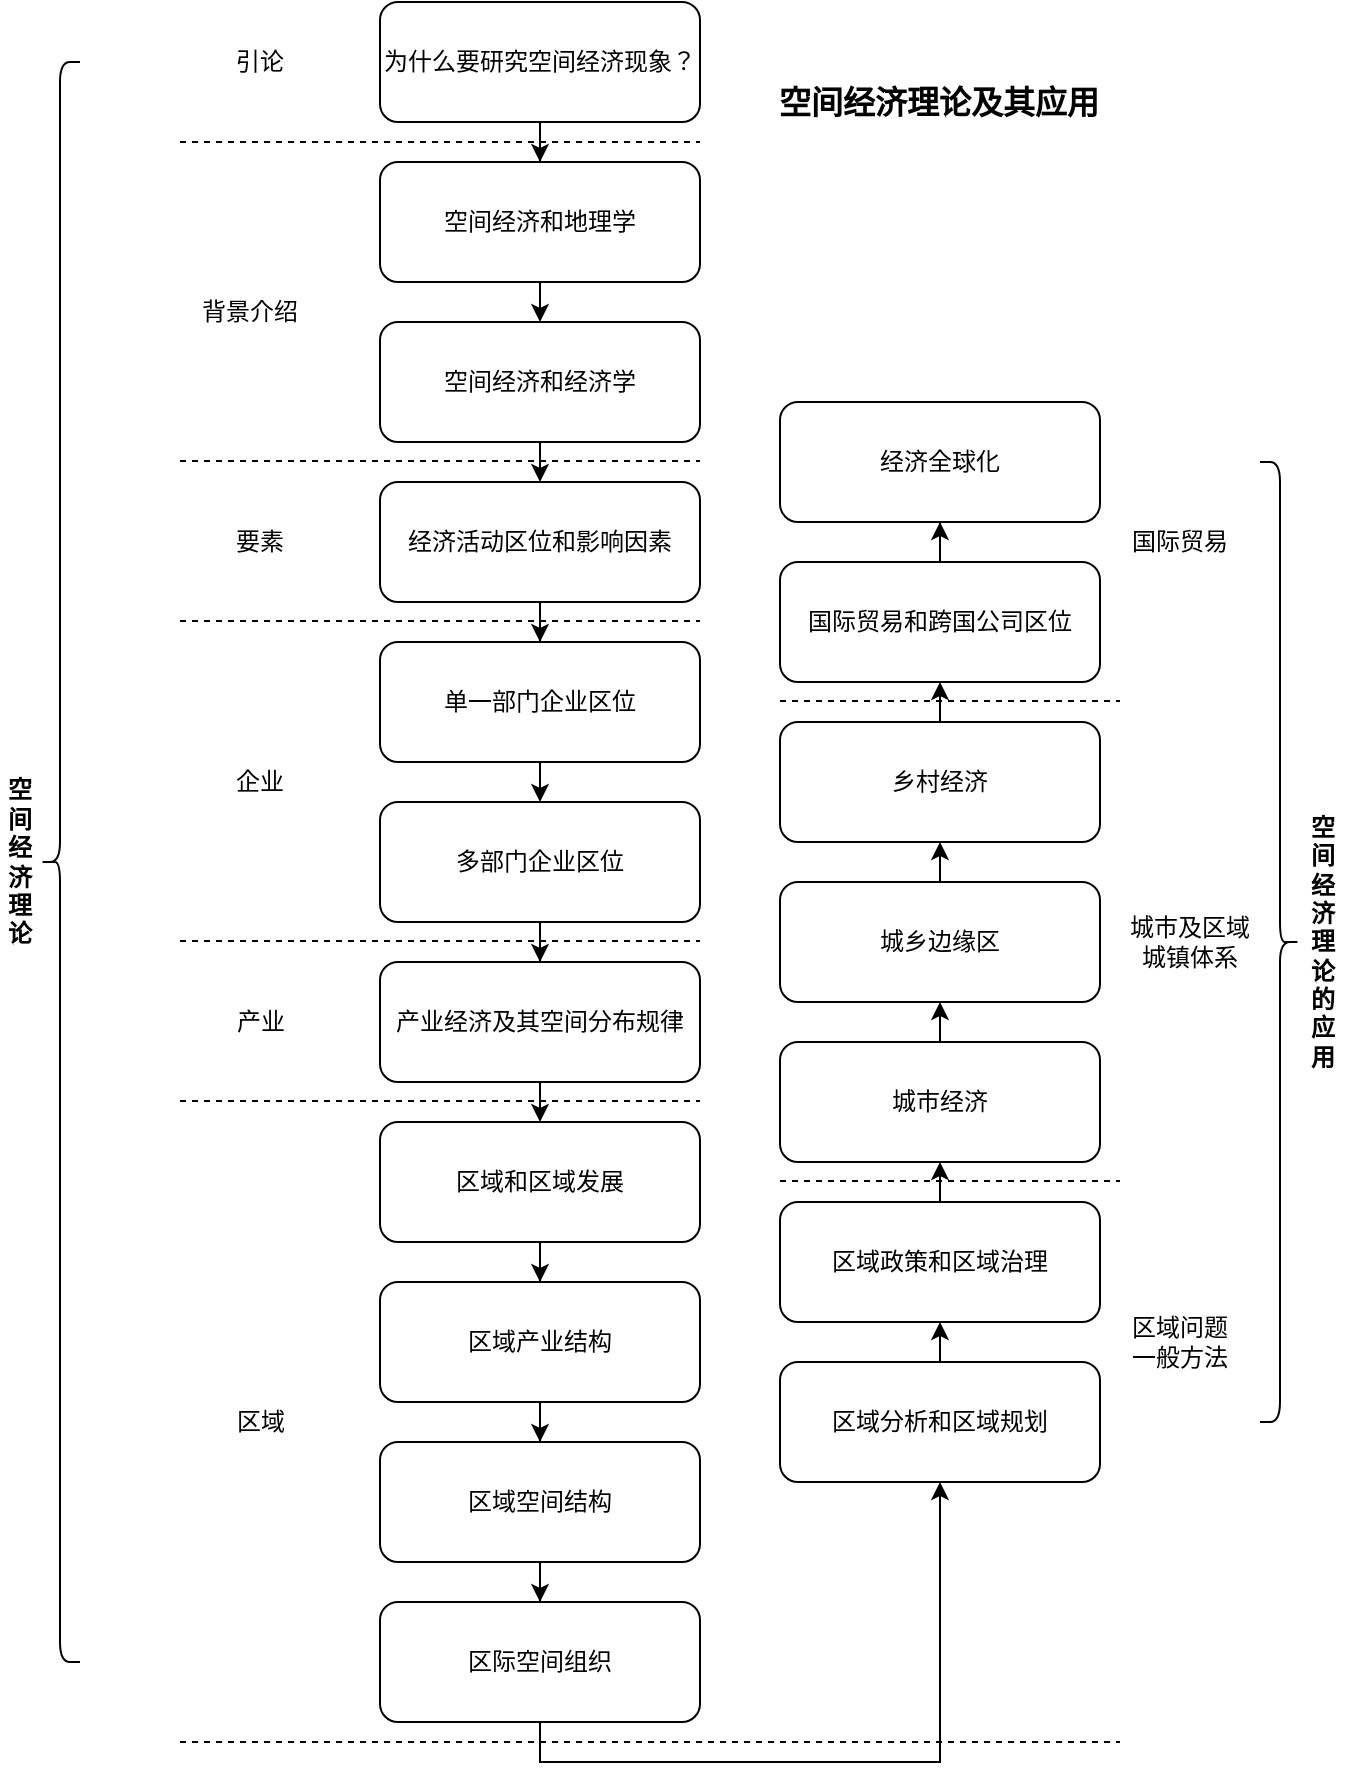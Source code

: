 <mxfile version="14.5.4" type="github">
  <diagram id="z3kckBgGGPqUcNnE8B0y" name="第 1 页">
    <mxGraphModel dx="782" dy="437" grid="1" gridSize="10" guides="1" tooltips="1" connect="1" arrows="1" fold="1" page="1" pageScale="1" pageWidth="827" pageHeight="1169" math="0" shadow="0">
      <root>
        <mxCell id="0" />
        <mxCell id="1" parent="0" />
        <mxCell id="fUgJQGygiqNxLLESphQV-24" style="edgeStyle=orthogonalEdgeStyle;rounded=0;orthogonalLoop=1;jettySize=auto;html=1;exitX=0.5;exitY=1;exitDx=0;exitDy=0;entryX=0.5;entryY=0;entryDx=0;entryDy=0;" parent="1" source="fUgJQGygiqNxLLESphQV-1" target="fUgJQGygiqNxLLESphQV-3" edge="1">
          <mxGeometry relative="1" as="geometry" />
        </mxCell>
        <mxCell id="fUgJQGygiqNxLLESphQV-1" value="空间经济和地理学" style="rounded=1;whiteSpace=wrap;html=1;" parent="1" vertex="1">
          <mxGeometry x="320" y="90" width="160" height="60" as="geometry" />
        </mxCell>
        <mxCell id="fUgJQGygiqNxLLESphQV-23" style="edgeStyle=orthogonalEdgeStyle;rounded=0;orthogonalLoop=1;jettySize=auto;html=1;exitX=0.5;exitY=1;exitDx=0;exitDy=0;" parent="1" source="fUgJQGygiqNxLLESphQV-2" target="fUgJQGygiqNxLLESphQV-1" edge="1">
          <mxGeometry relative="1" as="geometry" />
        </mxCell>
        <mxCell id="fUgJQGygiqNxLLESphQV-2" value="为什么要研究空间经济现象？" style="rounded=1;whiteSpace=wrap;html=1;" parent="1" vertex="1">
          <mxGeometry x="320" y="10" width="160" height="60" as="geometry" />
        </mxCell>
        <mxCell id="fUgJQGygiqNxLLESphQV-25" style="edgeStyle=orthogonalEdgeStyle;rounded=0;orthogonalLoop=1;jettySize=auto;html=1;exitX=0.5;exitY=1;exitDx=0;exitDy=0;entryX=0.5;entryY=0;entryDx=0;entryDy=0;" parent="1" source="fUgJQGygiqNxLLESphQV-3" target="fUgJQGygiqNxLLESphQV-4" edge="1">
          <mxGeometry relative="1" as="geometry" />
        </mxCell>
        <mxCell id="fUgJQGygiqNxLLESphQV-3" value="空间经济和经济学" style="rounded=1;whiteSpace=wrap;html=1;" parent="1" vertex="1">
          <mxGeometry x="320" y="170" width="160" height="60" as="geometry" />
        </mxCell>
        <mxCell id="fUgJQGygiqNxLLESphQV-26" style="edgeStyle=orthogonalEdgeStyle;rounded=0;orthogonalLoop=1;jettySize=auto;html=1;exitX=0.5;exitY=1;exitDx=0;exitDy=0;" parent="1" source="fUgJQGygiqNxLLESphQV-4" target="fUgJQGygiqNxLLESphQV-5" edge="1">
          <mxGeometry relative="1" as="geometry" />
        </mxCell>
        <mxCell id="fUgJQGygiqNxLLESphQV-4" value="经济活动区位和影响因素" style="rounded=1;whiteSpace=wrap;html=1;" parent="1" vertex="1">
          <mxGeometry x="320" y="250" width="160" height="60" as="geometry" />
        </mxCell>
        <mxCell id="fUgJQGygiqNxLLESphQV-27" style="edgeStyle=orthogonalEdgeStyle;rounded=0;orthogonalLoop=1;jettySize=auto;html=1;exitX=0.5;exitY=1;exitDx=0;exitDy=0;entryX=0.5;entryY=0;entryDx=0;entryDy=0;" parent="1" source="fUgJQGygiqNxLLESphQV-5" target="fUgJQGygiqNxLLESphQV-7" edge="1">
          <mxGeometry relative="1" as="geometry" />
        </mxCell>
        <mxCell id="fUgJQGygiqNxLLESphQV-5" value="单一部门企业区位" style="rounded=1;whiteSpace=wrap;html=1;" parent="1" vertex="1">
          <mxGeometry x="320" y="330" width="160" height="60" as="geometry" />
        </mxCell>
        <mxCell id="fUgJQGygiqNxLLESphQV-28" style="edgeStyle=orthogonalEdgeStyle;rounded=0;orthogonalLoop=1;jettySize=auto;html=1;exitX=0.5;exitY=1;exitDx=0;exitDy=0;" parent="1" source="fUgJQGygiqNxLLESphQV-7" target="fUgJQGygiqNxLLESphQV-8" edge="1">
          <mxGeometry relative="1" as="geometry" />
        </mxCell>
        <mxCell id="fUgJQGygiqNxLLESphQV-7" value="多部门企业区位" style="rounded=1;whiteSpace=wrap;html=1;" parent="1" vertex="1">
          <mxGeometry x="320" y="410" width="160" height="60" as="geometry" />
        </mxCell>
        <mxCell id="fUgJQGygiqNxLLESphQV-29" style="edgeStyle=orthogonalEdgeStyle;rounded=0;orthogonalLoop=1;jettySize=auto;html=1;exitX=0.5;exitY=1;exitDx=0;exitDy=0;entryX=0.5;entryY=0;entryDx=0;entryDy=0;" parent="1" source="fUgJQGygiqNxLLESphQV-8" target="fUgJQGygiqNxLLESphQV-10" edge="1">
          <mxGeometry relative="1" as="geometry" />
        </mxCell>
        <mxCell id="fUgJQGygiqNxLLESphQV-8" value="产业经济及其空间分布规律" style="rounded=1;whiteSpace=wrap;html=1;" parent="1" vertex="1">
          <mxGeometry x="320" y="490" width="160" height="60" as="geometry" />
        </mxCell>
        <mxCell id="fUgJQGygiqNxLLESphQV-30" style="edgeStyle=orthogonalEdgeStyle;rounded=0;orthogonalLoop=1;jettySize=auto;html=1;exitX=0.5;exitY=1;exitDx=0;exitDy=0;" parent="1" source="fUgJQGygiqNxLLESphQV-10" target="fUgJQGygiqNxLLESphQV-11" edge="1">
          <mxGeometry relative="1" as="geometry" />
        </mxCell>
        <mxCell id="fUgJQGygiqNxLLESphQV-10" value="区域和区域发展" style="rounded=1;whiteSpace=wrap;html=1;" parent="1" vertex="1">
          <mxGeometry x="320" y="570" width="160" height="60" as="geometry" />
        </mxCell>
        <mxCell id="fUgJQGygiqNxLLESphQV-51" style="edgeStyle=orthogonalEdgeStyle;rounded=0;orthogonalLoop=1;jettySize=auto;html=1;exitX=0.5;exitY=1;exitDx=0;exitDy=0;" parent="1" source="fUgJQGygiqNxLLESphQV-11" target="fUgJQGygiqNxLLESphQV-13" edge="1">
          <mxGeometry relative="1" as="geometry" />
        </mxCell>
        <mxCell id="fUgJQGygiqNxLLESphQV-11" value="区域产业结构" style="rounded=1;whiteSpace=wrap;html=1;" parent="1" vertex="1">
          <mxGeometry x="320" y="650" width="160" height="60" as="geometry" />
        </mxCell>
        <mxCell id="fUgJQGygiqNxLLESphQV-33" style="edgeStyle=orthogonalEdgeStyle;rounded=0;orthogonalLoop=1;jettySize=auto;html=1;exitX=0.5;exitY=1;exitDx=0;exitDy=0;" parent="1" source="fUgJQGygiqNxLLESphQV-13" target="fUgJQGygiqNxLLESphQV-14" edge="1">
          <mxGeometry relative="1" as="geometry" />
        </mxCell>
        <mxCell id="fUgJQGygiqNxLLESphQV-13" value="区域空间结构" style="rounded=1;whiteSpace=wrap;html=1;" parent="1" vertex="1">
          <mxGeometry x="320" y="730" width="160" height="60" as="geometry" />
        </mxCell>
        <mxCell id="fUgJQGygiqNxLLESphQV-34" style="edgeStyle=orthogonalEdgeStyle;rounded=0;orthogonalLoop=1;jettySize=auto;html=1;exitX=0.5;exitY=1;exitDx=0;exitDy=0;entryX=0.5;entryY=1;entryDx=0;entryDy=0;" parent="1" source="fUgJQGygiqNxLLESphQV-14" target="fUgJQGygiqNxLLESphQV-16" edge="1">
          <mxGeometry relative="1" as="geometry" />
        </mxCell>
        <mxCell id="fUgJQGygiqNxLLESphQV-14" value="区际空间组织" style="rounded=1;whiteSpace=wrap;html=1;" parent="1" vertex="1">
          <mxGeometry x="320" y="810" width="160" height="60" as="geometry" />
        </mxCell>
        <mxCell id="fUgJQGygiqNxLLESphQV-35" style="edgeStyle=orthogonalEdgeStyle;rounded=0;orthogonalLoop=1;jettySize=auto;html=1;exitX=0.5;exitY=0;exitDx=0;exitDy=0;entryX=0.5;entryY=1;entryDx=0;entryDy=0;" parent="1" source="fUgJQGygiqNxLLESphQV-16" target="fUgJQGygiqNxLLESphQV-17" edge="1">
          <mxGeometry relative="1" as="geometry" />
        </mxCell>
        <mxCell id="fUgJQGygiqNxLLESphQV-16" value="区域分析和区域规划" style="rounded=1;whiteSpace=wrap;html=1;" parent="1" vertex="1">
          <mxGeometry x="520" y="690" width="160" height="60" as="geometry" />
        </mxCell>
        <mxCell id="fUgJQGygiqNxLLESphQV-36" style="edgeStyle=orthogonalEdgeStyle;rounded=0;orthogonalLoop=1;jettySize=auto;html=1;exitX=0.5;exitY=0;exitDx=0;exitDy=0;entryX=0.5;entryY=1;entryDx=0;entryDy=0;" parent="1" source="fUgJQGygiqNxLLESphQV-17" target="fUgJQGygiqNxLLESphQV-18" edge="1">
          <mxGeometry relative="1" as="geometry" />
        </mxCell>
        <mxCell id="fUgJQGygiqNxLLESphQV-17" value="区域政策和区域治理" style="rounded=1;whiteSpace=wrap;html=1;" parent="1" vertex="1">
          <mxGeometry x="520" y="610" width="160" height="60" as="geometry" />
        </mxCell>
        <mxCell id="fUgJQGygiqNxLLESphQV-37" style="edgeStyle=orthogonalEdgeStyle;rounded=0;orthogonalLoop=1;jettySize=auto;html=1;exitX=0.5;exitY=0;exitDx=0;exitDy=0;entryX=0.5;entryY=1;entryDx=0;entryDy=0;" parent="1" source="fUgJQGygiqNxLLESphQV-18" target="fUgJQGygiqNxLLESphQV-19" edge="1">
          <mxGeometry relative="1" as="geometry" />
        </mxCell>
        <mxCell id="fUgJQGygiqNxLLESphQV-18" value="城市经济" style="rounded=1;whiteSpace=wrap;html=1;" parent="1" vertex="1">
          <mxGeometry x="520" y="530" width="160" height="60" as="geometry" />
        </mxCell>
        <mxCell id="fUgJQGygiqNxLLESphQV-38" style="edgeStyle=orthogonalEdgeStyle;rounded=0;orthogonalLoop=1;jettySize=auto;html=1;exitX=0.5;exitY=0;exitDx=0;exitDy=0;entryX=0.5;entryY=1;entryDx=0;entryDy=0;" parent="1" source="fUgJQGygiqNxLLESphQV-19" target="fUgJQGygiqNxLLESphQV-20" edge="1">
          <mxGeometry relative="1" as="geometry" />
        </mxCell>
        <mxCell id="fUgJQGygiqNxLLESphQV-19" value="城乡边缘区" style="rounded=1;whiteSpace=wrap;html=1;" parent="1" vertex="1">
          <mxGeometry x="520" y="450" width="160" height="60" as="geometry" />
        </mxCell>
        <mxCell id="fUgJQGygiqNxLLESphQV-39" style="edgeStyle=orthogonalEdgeStyle;rounded=0;orthogonalLoop=1;jettySize=auto;html=1;exitX=0.5;exitY=0;exitDx=0;exitDy=0;entryX=0.5;entryY=1;entryDx=0;entryDy=0;" parent="1" source="fUgJQGygiqNxLLESphQV-20" target="fUgJQGygiqNxLLESphQV-21" edge="1">
          <mxGeometry relative="1" as="geometry" />
        </mxCell>
        <mxCell id="fUgJQGygiqNxLLESphQV-20" value="乡村经济" style="rounded=1;whiteSpace=wrap;html=1;" parent="1" vertex="1">
          <mxGeometry x="520" y="370" width="160" height="60" as="geometry" />
        </mxCell>
        <mxCell id="fUgJQGygiqNxLLESphQV-40" style="edgeStyle=orthogonalEdgeStyle;rounded=0;orthogonalLoop=1;jettySize=auto;html=1;exitX=0.5;exitY=0;exitDx=0;exitDy=0;" parent="1" source="fUgJQGygiqNxLLESphQV-21" target="fUgJQGygiqNxLLESphQV-22" edge="1">
          <mxGeometry relative="1" as="geometry" />
        </mxCell>
        <mxCell id="fUgJQGygiqNxLLESphQV-21" value="国际贸易和跨国公司区位" style="rounded=1;whiteSpace=wrap;html=1;" parent="1" vertex="1">
          <mxGeometry x="520" y="290" width="160" height="60" as="geometry" />
        </mxCell>
        <mxCell id="fUgJQGygiqNxLLESphQV-22" value="经济全球化" style="rounded=1;whiteSpace=wrap;html=1;" parent="1" vertex="1">
          <mxGeometry x="520" y="210" width="160" height="60" as="geometry" />
        </mxCell>
        <mxCell id="fUgJQGygiqNxLLESphQV-41" value="引论" style="text;html=1;strokeColor=none;fillColor=none;align=center;verticalAlign=middle;whiteSpace=wrap;rounded=0;" parent="1" vertex="1">
          <mxGeometry x="240" y="30" width="40" height="20" as="geometry" />
        </mxCell>
        <mxCell id="fUgJQGygiqNxLLESphQV-42" value="背景介绍" style="text;html=1;strokeColor=none;fillColor=none;align=center;verticalAlign=middle;whiteSpace=wrap;rounded=0;" parent="1" vertex="1">
          <mxGeometry x="220" y="150" width="70" height="30" as="geometry" />
        </mxCell>
        <mxCell id="fUgJQGygiqNxLLESphQV-43" value="要素" style="text;html=1;strokeColor=none;fillColor=none;align=center;verticalAlign=middle;whiteSpace=wrap;rounded=0;" parent="1" vertex="1">
          <mxGeometry x="225" y="265" width="70" height="30" as="geometry" />
        </mxCell>
        <mxCell id="fUgJQGygiqNxLLESphQV-44" value="企业" style="text;html=1;strokeColor=none;fillColor=none;align=center;verticalAlign=middle;whiteSpace=wrap;rounded=0;" parent="1" vertex="1">
          <mxGeometry x="230" y="385" width="60" height="30" as="geometry" />
        </mxCell>
        <mxCell id="fUgJQGygiqNxLLESphQV-45" value="" style="endArrow=none;dashed=1;html=1;" parent="1" edge="1">
          <mxGeometry width="50" height="50" relative="1" as="geometry">
            <mxPoint x="220" y="80" as="sourcePoint" />
            <mxPoint x="480" y="80" as="targetPoint" />
          </mxGeometry>
        </mxCell>
        <mxCell id="fUgJQGygiqNxLLESphQV-46" value="" style="endArrow=none;dashed=1;html=1;" parent="1" edge="1">
          <mxGeometry width="50" height="50" relative="1" as="geometry">
            <mxPoint x="220" y="239.5" as="sourcePoint" />
            <mxPoint x="480" y="239.5" as="targetPoint" />
          </mxGeometry>
        </mxCell>
        <mxCell id="fUgJQGygiqNxLLESphQV-47" value="" style="endArrow=none;dashed=1;html=1;" parent="1" edge="1">
          <mxGeometry width="50" height="50" relative="1" as="geometry">
            <mxPoint x="220" y="319.5" as="sourcePoint" />
            <mxPoint x="480" y="319.5" as="targetPoint" />
          </mxGeometry>
        </mxCell>
        <mxCell id="fUgJQGygiqNxLLESphQV-48" value="" style="endArrow=none;dashed=1;html=1;" parent="1" edge="1">
          <mxGeometry width="50" height="50" relative="1" as="geometry">
            <mxPoint x="220" y="479.5" as="sourcePoint" />
            <mxPoint x="480" y="479.5" as="targetPoint" />
          </mxGeometry>
        </mxCell>
        <mxCell id="fUgJQGygiqNxLLESphQV-49" value="" style="endArrow=none;dashed=1;html=1;" parent="1" edge="1">
          <mxGeometry width="50" height="50" relative="1" as="geometry">
            <mxPoint x="220" y="559.5" as="sourcePoint" />
            <mxPoint x="480" y="559.5" as="targetPoint" />
          </mxGeometry>
        </mxCell>
        <mxCell id="fUgJQGygiqNxLLESphQV-50" value="产业" style="text;html=1;align=center;verticalAlign=middle;resizable=0;points=[];autosize=1;" parent="1" vertex="1">
          <mxGeometry x="240" y="510" width="40" height="20" as="geometry" />
        </mxCell>
        <mxCell id="bd2qk9y_xDuyMpixt-5B-2" value="区域" style="text;html=1;align=center;verticalAlign=middle;resizable=0;points=[];autosize=1;" vertex="1" parent="1">
          <mxGeometry x="240" y="710" width="40" height="20" as="geometry" />
        </mxCell>
        <mxCell id="bd2qk9y_xDuyMpixt-5B-3" value="" style="endArrow=none;dashed=1;html=1;" edge="1" parent="1">
          <mxGeometry width="50" height="50" relative="1" as="geometry">
            <mxPoint x="220" y="880" as="sourcePoint" />
            <mxPoint x="690" y="880" as="targetPoint" />
          </mxGeometry>
        </mxCell>
        <mxCell id="bd2qk9y_xDuyMpixt-5B-5" value="" style="endArrow=none;dashed=1;html=1;" edge="1" parent="1">
          <mxGeometry width="50" height="50" relative="1" as="geometry">
            <mxPoint x="520" y="599.5" as="sourcePoint" />
            <mxPoint x="690" y="599.5" as="targetPoint" />
          </mxGeometry>
        </mxCell>
        <mxCell id="bd2qk9y_xDuyMpixt-5B-6" value="" style="endArrow=none;dashed=1;html=1;" edge="1" parent="1">
          <mxGeometry width="50" height="50" relative="1" as="geometry">
            <mxPoint x="520" y="359.5" as="sourcePoint" />
            <mxPoint x="690" y="359.5" as="targetPoint" />
          </mxGeometry>
        </mxCell>
        <mxCell id="bd2qk9y_xDuyMpixt-5B-7" value="" style="shape=curlyBracket;whiteSpace=wrap;html=1;rounded=1;size=0.5;" vertex="1" parent="1">
          <mxGeometry x="150" y="40" width="20" height="800" as="geometry" />
        </mxCell>
        <mxCell id="bd2qk9y_xDuyMpixt-5B-11" value="区域问题一般方法" style="text;html=1;strokeColor=none;fillColor=none;align=center;verticalAlign=middle;whiteSpace=wrap;rounded=0;" vertex="1" parent="1">
          <mxGeometry x="690" y="652.5" width="60" height="55" as="geometry" />
        </mxCell>
        <mxCell id="bd2qk9y_xDuyMpixt-5B-12" value="城市及区域城镇体系" style="text;html=1;strokeColor=none;fillColor=none;align=center;verticalAlign=middle;whiteSpace=wrap;rounded=0;" vertex="1" parent="1">
          <mxGeometry x="690" y="457.5" width="70" height="45" as="geometry" />
        </mxCell>
        <mxCell id="bd2qk9y_xDuyMpixt-5B-13" value="国际贸易" style="text;html=1;strokeColor=none;fillColor=none;align=center;verticalAlign=middle;whiteSpace=wrap;rounded=0;" vertex="1" parent="1">
          <mxGeometry x="690" y="265" width="60" height="30" as="geometry" />
        </mxCell>
        <mxCell id="bd2qk9y_xDuyMpixt-5B-14" value="&lt;b&gt;空间经济理论&lt;/b&gt;" style="text;html=1;strokeColor=none;fillColor=none;align=center;verticalAlign=middle;whiteSpace=wrap;rounded=0;" vertex="1" parent="1">
          <mxGeometry x="130" y="392.5" width="20" height="95" as="geometry" />
        </mxCell>
        <mxCell id="bd2qk9y_xDuyMpixt-5B-15" value="" style="shape=curlyBracket;whiteSpace=wrap;html=1;rounded=1;size=0.5;rotation=-180;" vertex="1" parent="1">
          <mxGeometry x="760" y="240" width="20" height="480" as="geometry" />
        </mxCell>
        <mxCell id="bd2qk9y_xDuyMpixt-5B-16" value="&lt;b&gt;空间经济理论的应用&lt;/b&gt;" style="text;html=1;strokeColor=none;fillColor=none;align=center;verticalAlign=middle;whiteSpace=wrap;rounded=0;" vertex="1" parent="1">
          <mxGeometry x="780" y="401.25" width="23" height="157.5" as="geometry" />
        </mxCell>
        <mxCell id="bd2qk9y_xDuyMpixt-5B-17" value="&lt;font style=&quot;font-size: 16px&quot;&gt;&lt;b&gt;空间经济理论及其应用&lt;/b&gt;&lt;/font&gt;" style="text;html=1;strokeColor=none;fillColor=none;align=center;verticalAlign=middle;whiteSpace=wrap;rounded=0;" vertex="1" parent="1">
          <mxGeometry x="517.5" y="40" width="162.5" height="40" as="geometry" />
        </mxCell>
      </root>
    </mxGraphModel>
  </diagram>
</mxfile>
